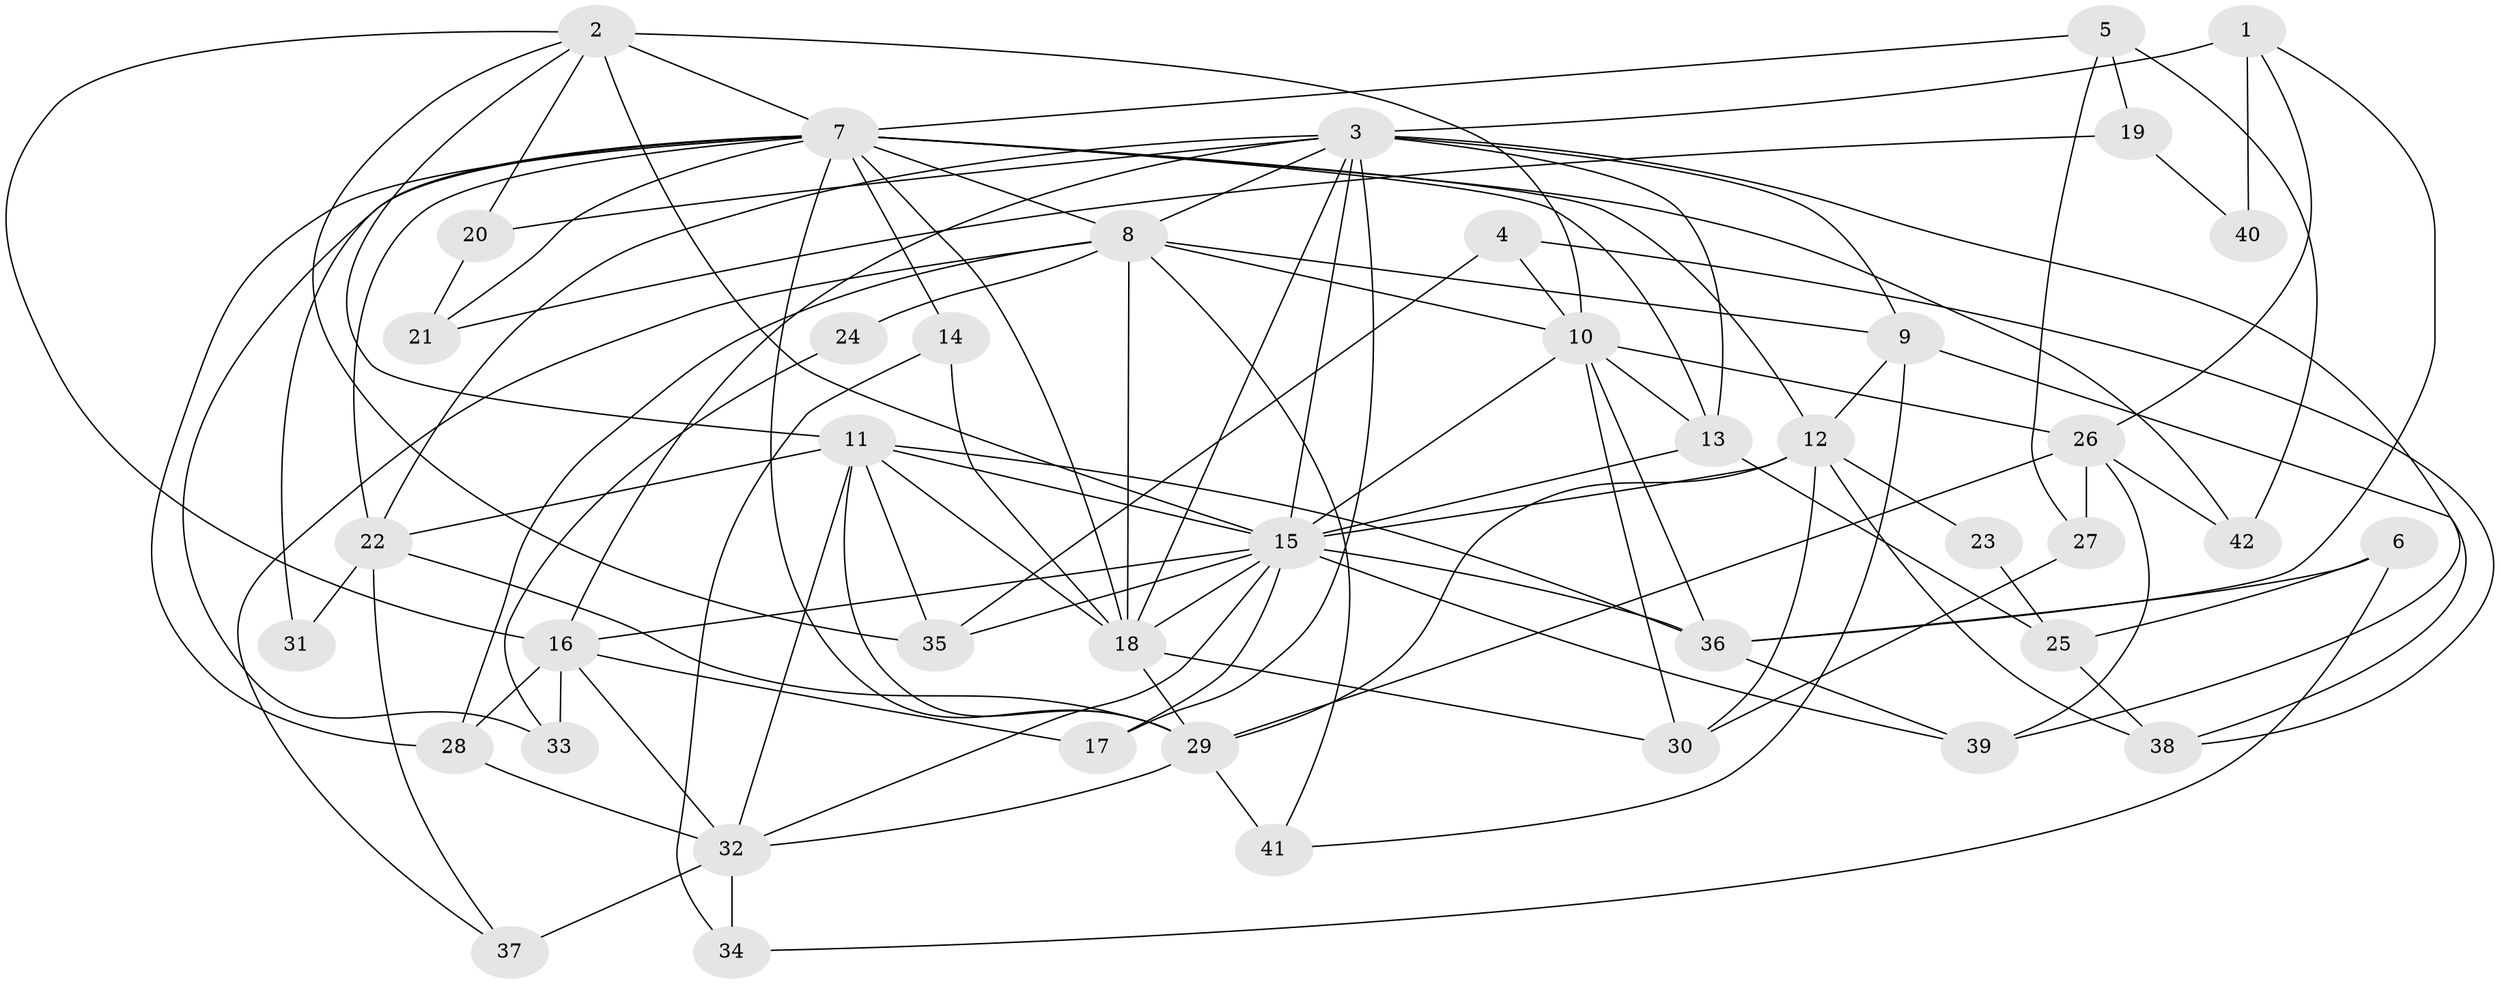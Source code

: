 // original degree distribution, {4: 0.30952380952380953, 3: 0.30952380952380953, 5: 0.16666666666666666, 2: 0.08333333333333333, 6: 0.09523809523809523, 8: 0.011904761904761904, 7: 0.023809523809523808}
// Generated by graph-tools (version 1.1) at 2025/51/03/04/25 22:51:08]
// undirected, 42 vertices, 107 edges
graph export_dot {
  node [color=gray90,style=filled];
  1;
  2;
  3;
  4;
  5;
  6;
  7;
  8;
  9;
  10;
  11;
  12;
  13;
  14;
  15;
  16;
  17;
  18;
  19;
  20;
  21;
  22;
  23;
  24;
  25;
  26;
  27;
  28;
  29;
  30;
  31;
  32;
  33;
  34;
  35;
  36;
  37;
  38;
  39;
  40;
  41;
  42;
  1 -- 3 [weight=1.0];
  1 -- 26 [weight=1.0];
  1 -- 36 [weight=1.0];
  1 -- 40 [weight=1.0];
  2 -- 7 [weight=2.0];
  2 -- 10 [weight=1.0];
  2 -- 11 [weight=1.0];
  2 -- 15 [weight=1.0];
  2 -- 16 [weight=1.0];
  2 -- 20 [weight=1.0];
  2 -- 35 [weight=1.0];
  3 -- 8 [weight=1.0];
  3 -- 9 [weight=1.0];
  3 -- 13 [weight=1.0];
  3 -- 15 [weight=2.0];
  3 -- 16 [weight=1.0];
  3 -- 17 [weight=2.0];
  3 -- 18 [weight=1.0];
  3 -- 20 [weight=1.0];
  3 -- 22 [weight=1.0];
  3 -- 39 [weight=1.0];
  4 -- 10 [weight=1.0];
  4 -- 35 [weight=1.0];
  4 -- 38 [weight=1.0];
  5 -- 7 [weight=1.0];
  5 -- 19 [weight=1.0];
  5 -- 27 [weight=1.0];
  5 -- 42 [weight=1.0];
  6 -- 25 [weight=1.0];
  6 -- 34 [weight=1.0];
  6 -- 36 [weight=1.0];
  7 -- 8 [weight=1.0];
  7 -- 12 [weight=1.0];
  7 -- 13 [weight=1.0];
  7 -- 14 [weight=2.0];
  7 -- 18 [weight=1.0];
  7 -- 21 [weight=1.0];
  7 -- 22 [weight=1.0];
  7 -- 28 [weight=1.0];
  7 -- 29 [weight=1.0];
  7 -- 31 [weight=1.0];
  7 -- 33 [weight=1.0];
  7 -- 42 [weight=1.0];
  8 -- 9 [weight=1.0];
  8 -- 10 [weight=1.0];
  8 -- 18 [weight=1.0];
  8 -- 24 [weight=2.0];
  8 -- 28 [weight=1.0];
  8 -- 37 [weight=1.0];
  8 -- 41 [weight=1.0];
  9 -- 12 [weight=1.0];
  9 -- 38 [weight=1.0];
  9 -- 41 [weight=1.0];
  10 -- 13 [weight=1.0];
  10 -- 15 [weight=1.0];
  10 -- 26 [weight=1.0];
  10 -- 30 [weight=1.0];
  10 -- 36 [weight=1.0];
  11 -- 15 [weight=2.0];
  11 -- 18 [weight=1.0];
  11 -- 22 [weight=1.0];
  11 -- 29 [weight=1.0];
  11 -- 32 [weight=2.0];
  11 -- 35 [weight=1.0];
  11 -- 36 [weight=1.0];
  12 -- 15 [weight=1.0];
  12 -- 23 [weight=1.0];
  12 -- 29 [weight=1.0];
  12 -- 30 [weight=1.0];
  12 -- 38 [weight=1.0];
  13 -- 15 [weight=1.0];
  13 -- 25 [weight=1.0];
  14 -- 18 [weight=1.0];
  14 -- 34 [weight=1.0];
  15 -- 16 [weight=1.0];
  15 -- 17 [weight=1.0];
  15 -- 18 [weight=1.0];
  15 -- 32 [weight=1.0];
  15 -- 35 [weight=1.0];
  15 -- 36 [weight=1.0];
  15 -- 39 [weight=1.0];
  16 -- 17 [weight=2.0];
  16 -- 28 [weight=1.0];
  16 -- 32 [weight=1.0];
  16 -- 33 [weight=2.0];
  18 -- 29 [weight=2.0];
  18 -- 30 [weight=1.0];
  19 -- 21 [weight=1.0];
  19 -- 40 [weight=1.0];
  20 -- 21 [weight=1.0];
  22 -- 29 [weight=3.0];
  22 -- 31 [weight=1.0];
  22 -- 37 [weight=1.0];
  23 -- 25 [weight=1.0];
  24 -- 33 [weight=1.0];
  25 -- 38 [weight=1.0];
  26 -- 27 [weight=1.0];
  26 -- 29 [weight=1.0];
  26 -- 39 [weight=1.0];
  26 -- 42 [weight=1.0];
  27 -- 30 [weight=1.0];
  28 -- 32 [weight=1.0];
  29 -- 32 [weight=1.0];
  29 -- 41 [weight=2.0];
  32 -- 34 [weight=1.0];
  32 -- 37 [weight=2.0];
  36 -- 39 [weight=1.0];
}
